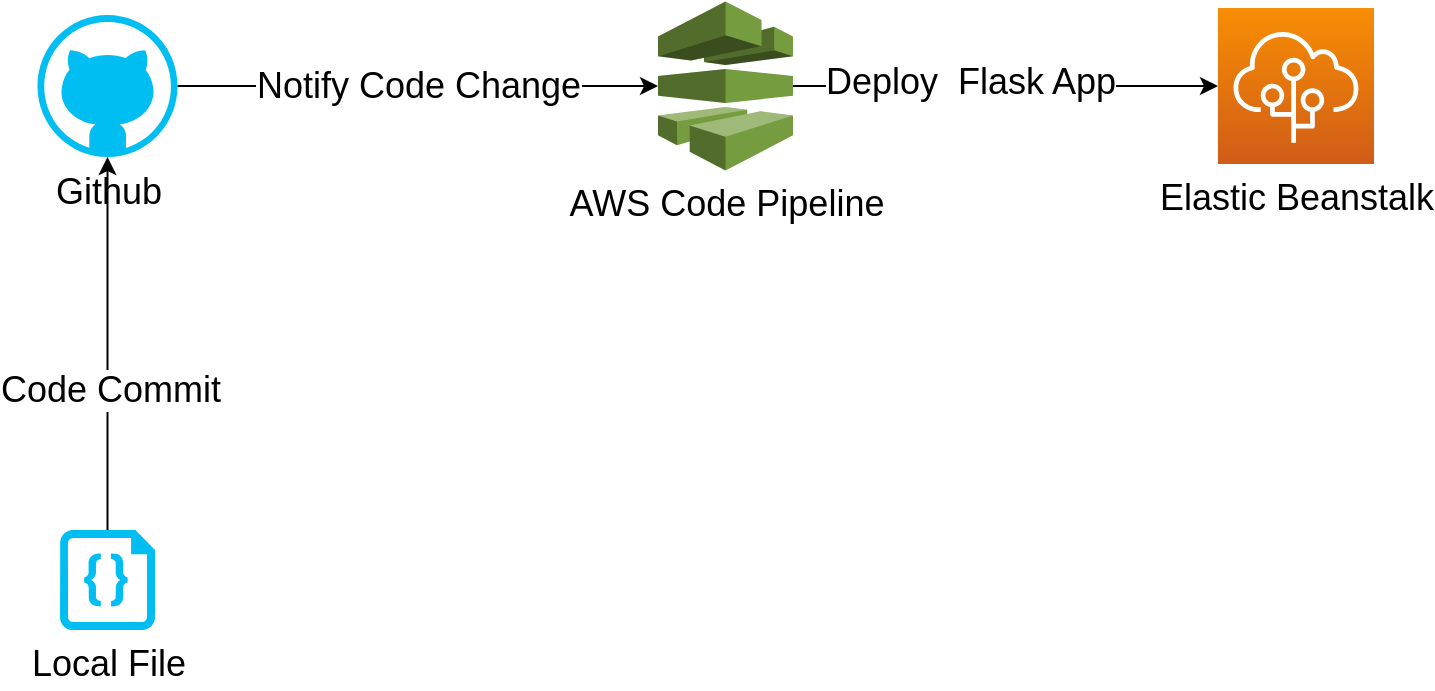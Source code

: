 <mxfile version="13.6.2" type="device"><diagram id="iE31CTCRXT-y1FxAvgJN" name="Page-1"><mxGraphModel dx="1086" dy="776" grid="1" gridSize="10" guides="1" tooltips="1" connect="1" arrows="1" fold="1" page="1" pageScale="1" pageWidth="3300" pageHeight="2339" math="0" shadow="0"><root><mxCell id="0"/><mxCell id="1" parent="0"/><mxCell id="zA_PUB0g3yR9du3TfEB5-5" style="edgeStyle=orthogonalEdgeStyle;rounded=0;orthogonalLoop=1;jettySize=auto;html=1;exitX=1;exitY=0.5;exitDx=0;exitDy=0;exitPerimeter=0;" edge="1" parent="1" source="zA_PUB0g3yR9du3TfEB5-1" target="zA_PUB0g3yR9du3TfEB5-3"><mxGeometry relative="1" as="geometry"/></mxCell><mxCell id="zA_PUB0g3yR9du3TfEB5-11" value="&lt;font style=&quot;font-size: 18px&quot;&gt;Deploy&amp;nbsp; Flask App&lt;/font&gt;" style="edgeLabel;html=1;align=center;verticalAlign=middle;resizable=0;points=[];" vertex="1" connectable="0" parent="zA_PUB0g3yR9du3TfEB5-5"><mxGeometry x="-0.176" y="2" relative="1" as="geometry"><mxPoint x="1" as="offset"/></mxGeometry></mxCell><mxCell id="zA_PUB0g3yR9du3TfEB5-1" value="&lt;font style=&quot;font-size: 18px&quot;&gt;AWS Code Pipeline&lt;/font&gt;" style="outlineConnect=0;dashed=0;verticalLabelPosition=bottom;verticalAlign=top;align=center;html=1;shape=mxgraph.aws3.codepipeline;fillColor=#759C3E;gradientColor=none;" vertex="1" parent="1"><mxGeometry x="390" y="205.75" width="67.5" height="84.5" as="geometry"/></mxCell><mxCell id="zA_PUB0g3yR9du3TfEB5-4" style="edgeStyle=orthogonalEdgeStyle;rounded=0;orthogonalLoop=1;jettySize=auto;html=1;exitX=1;exitY=0.5;exitDx=0;exitDy=0;exitPerimeter=0;" edge="1" parent="1" source="zA_PUB0g3yR9du3TfEB5-2" target="zA_PUB0g3yR9du3TfEB5-1"><mxGeometry relative="1" as="geometry"/></mxCell><mxCell id="zA_PUB0g3yR9du3TfEB5-10" value="&lt;font style=&quot;font-size: 18px&quot;&gt;Notify Code Change&lt;/font&gt;" style="edgeLabel;html=1;align=center;verticalAlign=middle;resizable=0;points=[];" vertex="1" connectable="0" parent="zA_PUB0g3yR9du3TfEB5-4"><mxGeometry x="0.189" y="-2" relative="1" as="geometry"><mxPoint x="-22.63" y="-2.1" as="offset"/></mxGeometry></mxCell><mxCell id="zA_PUB0g3yR9du3TfEB5-2" value="&lt;font style=&quot;font-size: 18px&quot;&gt;Github&lt;/font&gt;" style="verticalLabelPosition=bottom;html=1;verticalAlign=top;align=center;strokeColor=none;fillColor=#00BEF2;shape=mxgraph.azure.github_code;pointerEvents=1;" vertex="1" parent="1"><mxGeometry x="79.75" y="212.5" width="70" height="71" as="geometry"/></mxCell><mxCell id="zA_PUB0g3yR9du3TfEB5-3" value="&lt;font color=&quot;#000000&quot;&gt;&lt;span style=&quot;font-size: 18px&quot;&gt;Elastic Beanstalk&lt;/span&gt;&lt;/font&gt;" style="outlineConnect=0;fontColor=#232F3E;gradientColor=#F78E04;gradientDirection=north;fillColor=#D05C17;strokeColor=#ffffff;dashed=0;verticalLabelPosition=bottom;verticalAlign=top;align=center;html=1;fontSize=12;fontStyle=0;aspect=fixed;shape=mxgraph.aws4.resourceIcon;resIcon=mxgraph.aws4.elastic_beanstalk;" vertex="1" parent="1"><mxGeometry x="670" y="209" width="78" height="78" as="geometry"/></mxCell><mxCell id="zA_PUB0g3yR9du3TfEB5-7" style="edgeStyle=orthogonalEdgeStyle;rounded=0;orthogonalLoop=1;jettySize=auto;html=1;exitX=0.5;exitY=0;exitDx=0;exitDy=0;exitPerimeter=0;" edge="1" parent="1" source="zA_PUB0g3yR9du3TfEB5-6" target="zA_PUB0g3yR9du3TfEB5-2"><mxGeometry relative="1" as="geometry"/></mxCell><mxCell id="zA_PUB0g3yR9du3TfEB5-8" value="&lt;font style=&quot;font-size: 18px&quot;&gt;Code Commit&lt;/font&gt;" style="edgeLabel;html=1;align=center;verticalAlign=middle;resizable=0;points=[];" vertex="1" connectable="0" parent="zA_PUB0g3yR9du3TfEB5-7"><mxGeometry x="0.001" y="-23" relative="1" as="geometry"><mxPoint x="-22" y="23" as="offset"/></mxGeometry></mxCell><mxCell id="zA_PUB0g3yR9du3TfEB5-6" value="&lt;font style=&quot;font-size: 18px&quot;&gt;Local File&lt;/font&gt;" style="verticalLabelPosition=bottom;html=1;verticalAlign=top;align=center;strokeColor=none;fillColor=#00BEF2;shape=mxgraph.azure.code_file;pointerEvents=1;" vertex="1" parent="1"><mxGeometry x="91" y="470" width="47.5" height="50" as="geometry"/></mxCell></root></mxGraphModel></diagram></mxfile>